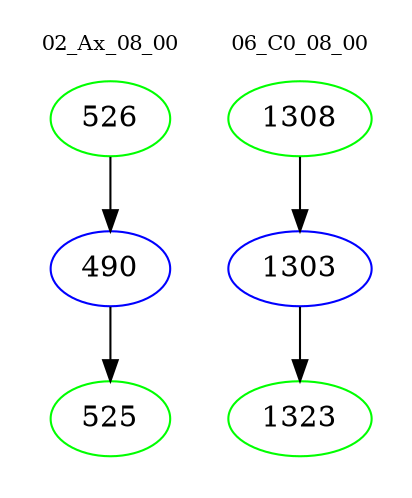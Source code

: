 digraph{
subgraph cluster_0 {
color = white
label = "02_Ax_08_00";
fontsize=10;
T0_526 [label="526", color="green"]
T0_526 -> T0_490 [color="black"]
T0_490 [label="490", color="blue"]
T0_490 -> T0_525 [color="black"]
T0_525 [label="525", color="green"]
}
subgraph cluster_1 {
color = white
label = "06_C0_08_00";
fontsize=10;
T1_1308 [label="1308", color="green"]
T1_1308 -> T1_1303 [color="black"]
T1_1303 [label="1303", color="blue"]
T1_1303 -> T1_1323 [color="black"]
T1_1323 [label="1323", color="green"]
}
}
